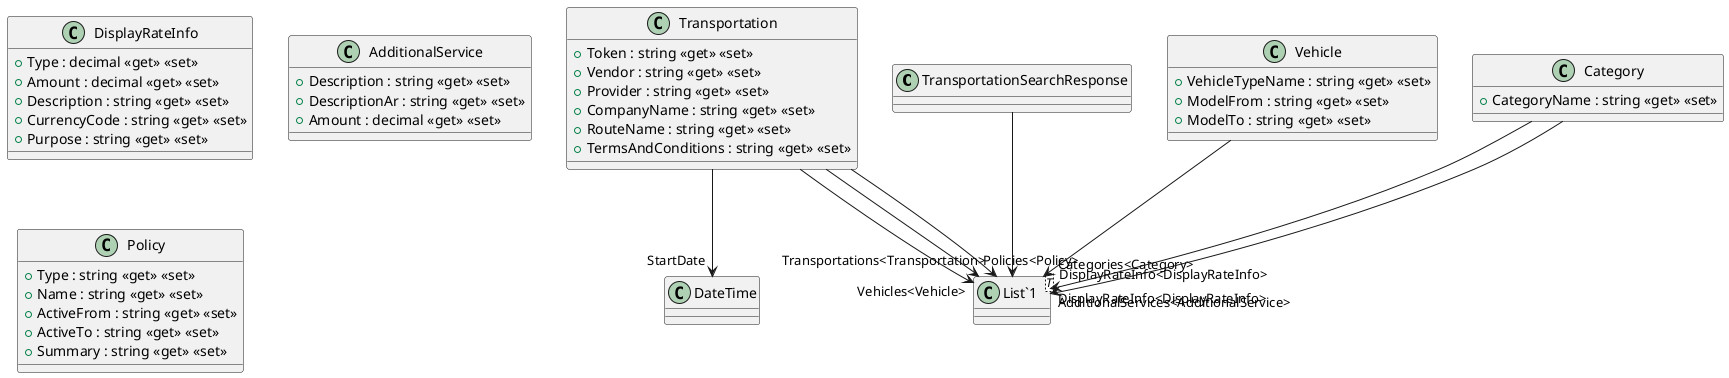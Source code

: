 @startuml
class TransportationSearchResponse {
}
class Transportation {
    + Token : string <<get>> <<set>>
    + Vendor : string <<get>> <<set>>
    + Provider : string <<get>> <<set>>
    + CompanyName : string <<get>> <<set>>
    + RouteName : string <<get>> <<set>>
    + TermsAndConditions : string <<get>> <<set>>
}
class DisplayRateInfo {
    + Type : decimal <<get>> <<set>>
    + Amount : decimal <<get>> <<set>>
    + Description : string <<get>> <<set>>
    + CurrencyCode : string <<get>> <<set>>
    + Purpose : string <<get>> <<set>>
}
class AdditionalService {
    + Description : string <<get>> <<set>>
    + DescriptionAr : string <<get>> <<set>>
    + Amount : decimal <<get>> <<set>>
}
class Vehicle {
    + VehicleTypeName : string <<get>> <<set>>
    + ModelFrom : string <<get>> <<set>>
    + ModelTo : string <<get>> <<set>>
}
class Category {
    + CategoryName : string <<get>> <<set>>
}
class Policy {
    + Type : string <<get>> <<set>>
    + Name : string <<get>> <<set>>
    + ActiveFrom : string <<get>> <<set>>
    + ActiveTo : string <<get>> <<set>>
    + Summary : string <<get>> <<set>>
}
class "List`1"<T> {
}
TransportationSearchResponse --> "Transportations<Transportation>" "List`1"
Transportation --> "StartDate" DateTime
Transportation --> "Vehicles<Vehicle>" "List`1"
Transportation --> "Policies<Policy>" "List`1"
Transportation --> "DisplayRateInfo<DisplayRateInfo>" "List`1"
Vehicle --> "Categories<Category>" "List`1"
Category --> "DisplayRateInfo<DisplayRateInfo>" "List`1"
Category --> "AdditionalServices<AdditionalService>" "List`1"
@enduml
